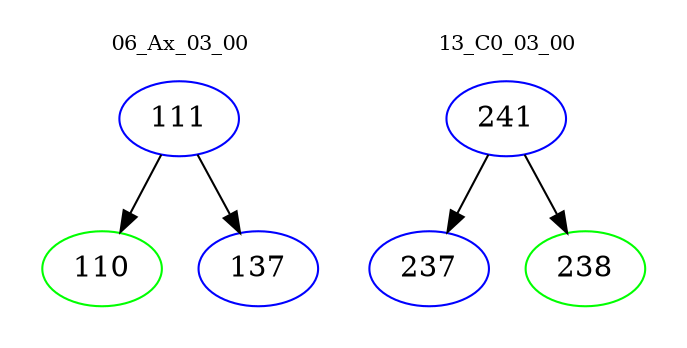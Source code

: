 digraph{
subgraph cluster_0 {
color = white
label = "06_Ax_03_00";
fontsize=10;
T0_111 [label="111", color="blue"]
T0_111 -> T0_110 [color="black"]
T0_110 [label="110", color="green"]
T0_111 -> T0_137 [color="black"]
T0_137 [label="137", color="blue"]
}
subgraph cluster_1 {
color = white
label = "13_C0_03_00";
fontsize=10;
T1_241 [label="241", color="blue"]
T1_241 -> T1_237 [color="black"]
T1_237 [label="237", color="blue"]
T1_241 -> T1_238 [color="black"]
T1_238 [label="238", color="green"]
}
}
